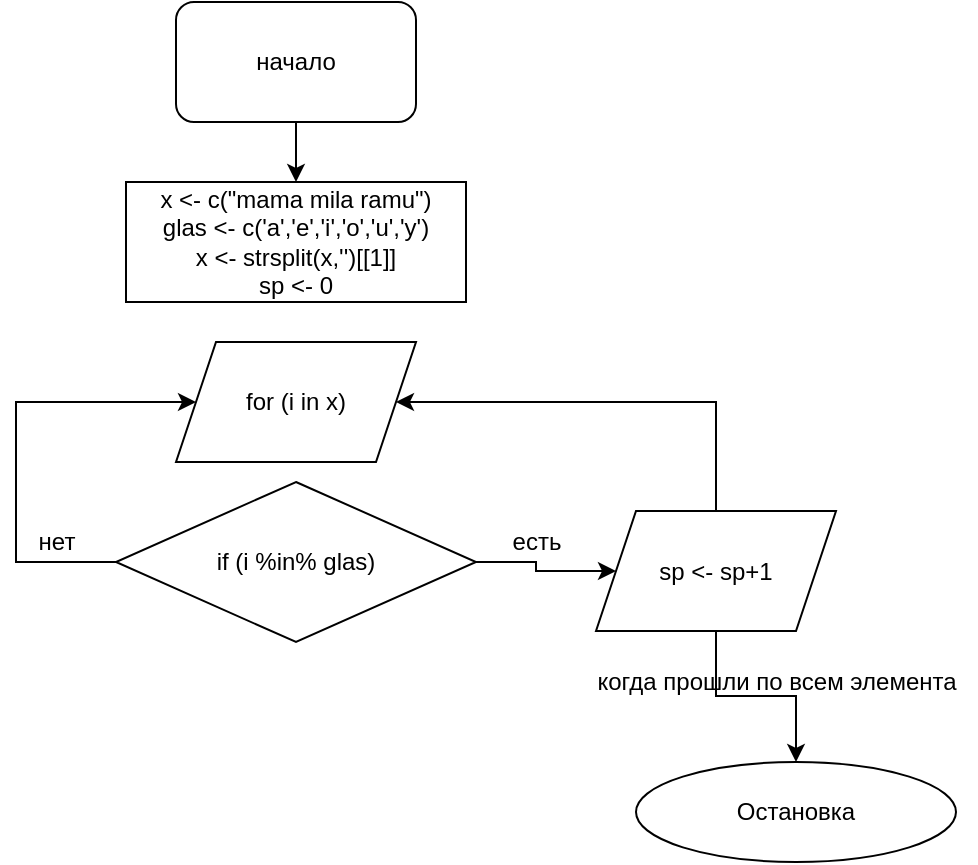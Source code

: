 <mxfile version="14.4.9" type="github">
  <diagram id="g_JCi4dy_4XTtYp1OMq6" name="Page-1">
    <mxGraphModel dx="868" dy="450" grid="1" gridSize="10" guides="1" tooltips="1" connect="1" arrows="1" fold="1" page="1" pageScale="1" pageWidth="827" pageHeight="1169" math="0" shadow="0">
      <root>
        <mxCell id="0" />
        <mxCell id="1" parent="0" />
        <mxCell id="1rMzxDTMS5Z_vIxv3XcB-10" style="edgeStyle=orthogonalEdgeStyle;rounded=0;orthogonalLoop=1;jettySize=auto;html=1;exitX=0.5;exitY=1;exitDx=0;exitDy=0;entryX=0.5;entryY=0;entryDx=0;entryDy=0;" parent="1" source="1rMzxDTMS5Z_vIxv3XcB-2" edge="1">
          <mxGeometry relative="1" as="geometry">
            <mxPoint x="420" y="410" as="targetPoint" />
          </mxGeometry>
        </mxCell>
        <mxCell id="1rMzxDTMS5Z_vIxv3XcB-2" value="начало" style="rounded=1;whiteSpace=wrap;html=1;" parent="1" vertex="1">
          <mxGeometry x="360" y="320" width="120" height="60" as="geometry" />
        </mxCell>
        <mxCell id="FIZ9l0614wzo0dsPAEwf-6" style="edgeStyle=orthogonalEdgeStyle;rounded=0;orthogonalLoop=1;jettySize=auto;html=1;exitX=1;exitY=0.5;exitDx=0;exitDy=0;entryX=0;entryY=0.5;entryDx=0;entryDy=0;" parent="1" source="1rMzxDTMS5Z_vIxv3XcB-6" target="1rMzxDTMS5Z_vIxv3XcB-19" edge="1">
          <mxGeometry relative="1" as="geometry" />
        </mxCell>
        <mxCell id="FIZ9l0614wzo0dsPAEwf-7" style="edgeStyle=orthogonalEdgeStyle;rounded=0;orthogonalLoop=1;jettySize=auto;html=1;exitX=0;exitY=0.5;exitDx=0;exitDy=0;entryX=0;entryY=0.5;entryDx=0;entryDy=0;" parent="1" source="1rMzxDTMS5Z_vIxv3XcB-6" target="FIZ9l0614wzo0dsPAEwf-2" edge="1">
          <mxGeometry relative="1" as="geometry">
            <Array as="points">
              <mxPoint x="280" y="600" />
              <mxPoint x="280" y="520" />
            </Array>
          </mxGeometry>
        </mxCell>
        <mxCell id="1rMzxDTMS5Z_vIxv3XcB-6" value="if (i %in% glas)" style="rhombus;whiteSpace=wrap;html=1;" parent="1" vertex="1">
          <mxGeometry x="330" y="560" width="180" height="80" as="geometry" />
        </mxCell>
        <mxCell id="1rMzxDTMS5Z_vIxv3XcB-13" value="нет" style="text;html=1;align=center;verticalAlign=middle;resizable=0;points=[];autosize=1;" parent="1" vertex="1">
          <mxGeometry x="285" y="580" width="30" height="20" as="geometry" />
        </mxCell>
        <mxCell id="1rMzxDTMS5Z_vIxv3XcB-15" value="есть" style="text;html=1;align=center;verticalAlign=middle;resizable=0;points=[];autosize=1;" parent="1" vertex="1">
          <mxGeometry x="520" y="580" width="40" height="20" as="geometry" />
        </mxCell>
        <mxCell id="1rMzxDTMS5Z_vIxv3XcB-17" value="&lt;span style=&quot;background-color: rgb(255 , 255 , 255)&quot;&gt;&lt;font face=&quot;helvetica&quot;&gt;x &amp;lt;- c(&quot;mama mila ramu&quot;)&lt;br&gt;&lt;/font&gt;&lt;div&gt;&lt;div&gt;glas &amp;lt;- c(&#39;a&#39;,&#39;e&#39;,&#39;i&#39;,&#39;o&#39;,&#39;u&#39;,&#39;y&#39;)&lt;/div&gt;&lt;div&gt;x &amp;lt;- strsplit(x,&#39;&#39;)[[1]]&lt;/div&gt;&lt;div&gt;sp &amp;lt;- 0&lt;/div&gt;&lt;/div&gt;&lt;/span&gt;" style="rounded=0;whiteSpace=wrap;html=1;" parent="1" vertex="1">
          <mxGeometry x="335" y="410" width="170" height="60" as="geometry" />
        </mxCell>
        <mxCell id="1rMzxDTMS5Z_vIxv3XcB-23" style="edgeStyle=orthogonalEdgeStyle;rounded=0;orthogonalLoop=1;jettySize=auto;html=1;entryX=0.5;entryY=0;entryDx=0;entryDy=0;" parent="1" source="1rMzxDTMS5Z_vIxv3XcB-19" target="1rMzxDTMS5Z_vIxv3XcB-21" edge="1">
          <mxGeometry relative="1" as="geometry">
            <Array as="points">
              <mxPoint x="630" y="667" />
              <mxPoint x="670" y="667" />
            </Array>
          </mxGeometry>
        </mxCell>
        <mxCell id="FIZ9l0614wzo0dsPAEwf-5" style="edgeStyle=orthogonalEdgeStyle;rounded=0;orthogonalLoop=1;jettySize=auto;html=1;exitX=0.5;exitY=0;exitDx=0;exitDy=0;entryX=1;entryY=0.5;entryDx=0;entryDy=0;" parent="1" source="1rMzxDTMS5Z_vIxv3XcB-19" target="FIZ9l0614wzo0dsPAEwf-2" edge="1">
          <mxGeometry relative="1" as="geometry">
            <Array as="points">
              <mxPoint x="630" y="520" />
            </Array>
          </mxGeometry>
        </mxCell>
        <mxCell id="1rMzxDTMS5Z_vIxv3XcB-19" value="sp &amp;lt;- sp+1" style="shape=parallelogram;perimeter=parallelogramPerimeter;whiteSpace=wrap;html=1;fixedSize=1;" parent="1" vertex="1">
          <mxGeometry x="570" y="574.5" width="120" height="60" as="geometry" />
        </mxCell>
        <mxCell id="1rMzxDTMS5Z_vIxv3XcB-21" value="&lt;span&gt;Остановка&lt;/span&gt;" style="ellipse;whiteSpace=wrap;html=1;" parent="1" vertex="1">
          <mxGeometry x="590" y="700" width="160" height="50" as="geometry" />
        </mxCell>
        <mxCell id="FIZ9l0614wzo0dsPAEwf-2" value="for (i in x)" style="shape=parallelogram;perimeter=parallelogramPerimeter;whiteSpace=wrap;html=1;fixedSize=1;" parent="1" vertex="1">
          <mxGeometry x="360" y="490" width="120" height="60" as="geometry" />
        </mxCell>
        <mxCell id="FIZ9l0614wzo0dsPAEwf-8" value="когда прошли по всем элемента" style="text;html=1;align=center;verticalAlign=middle;resizable=0;points=[];autosize=1;" parent="1" vertex="1">
          <mxGeometry x="560" y="650" width="200" height="20" as="geometry" />
        </mxCell>
      </root>
    </mxGraphModel>
  </diagram>
</mxfile>
